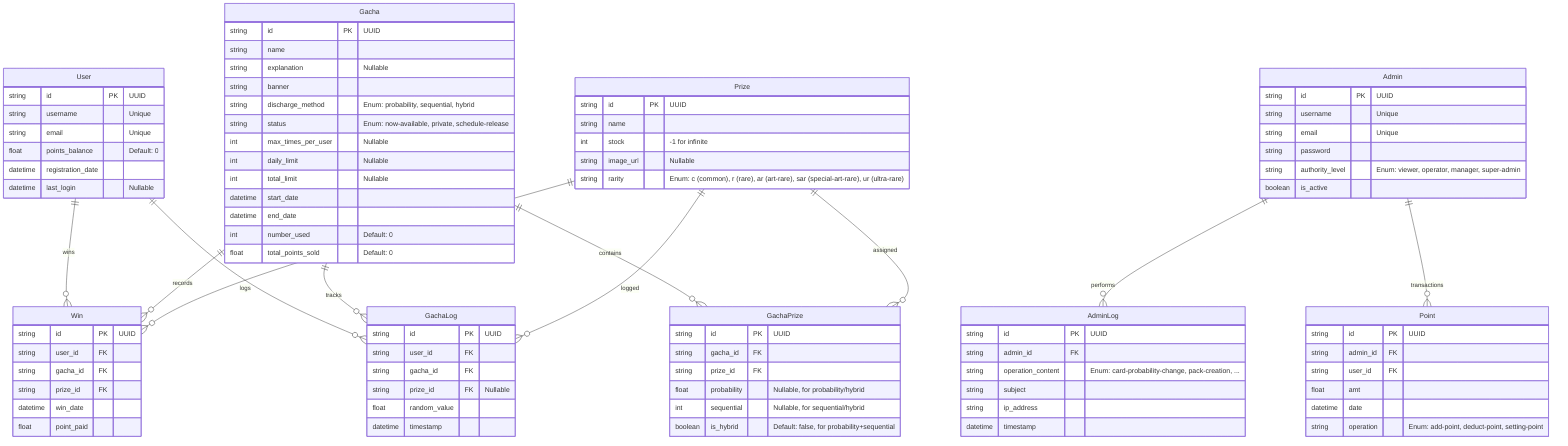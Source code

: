 erDiagram
    User ||--o{ Win : wins
    User ||--o{ GachaLog : logs
    Gacha ||--o{ Win : records
    Gacha ||--o{ GachaPrize : contains
    Gacha ||--o{ GachaLog : tracks
    Prize ||--o{ Win : awarded
    Prize ||--o{ GachaPrize : assigned
    Prize ||--o{ GachaLog : logged
    Admin ||--o{ AdminLog : performs
    Admin ||--o{ Point : transactions


    User {
        string id PK "UUID"
        string username "Unique"
        string email "Unique"
        float points_balance "Default: 0"
        datetime registration_date
        datetime last_login "Nullable"
    }

    Gacha {
        string id PK "UUID"
        string name
        string explanation "Nullable"
        string banner
        string discharge_method "Enum: probability, sequential, hybrid"
        string status "Enum: now-available, private, schedule-release"
        int max_times_per_user "Nullable"
        int daily_limit "Nullable"
        int total_limit "Nullable"
        datetime start_date
        datetime end_date
        int number_used "Default: 0"
        float total_points_sold "Default: 0"
    }

    Prize {
        string id PK "UUID"
        string name
        int stock "-1 for infinite"
        string image_url "Nullable"
        string rarity "Enum: c (common), r (rare), ar (art-rare), sar (special-art-rare), ur (ultra-rare)"
    }

    GachaPrize {
        string id PK "UUID"
        string gacha_id FK
        string prize_id FK
        float probability "Nullable, for probability/hybrid"
        int sequential "Nullable, for sequential/hybrid"
        boolean is_hybrid "Default: false, for probability+sequential"
    }

    Win {
        string id PK "UUID"
        string user_id FK
        string gacha_id FK
        string prize_id FK
        datetime win_date
        float point_paid
    }

    Admin {
        string id PK "UUID"
        string username "Unique"
        string email "Unique"
        string password
        string authority_level "Enum: viewer, operator, manager, super-admin"
        boolean is_active
    }

    AdminLog {
        string id PK "UUID"
        string admin_id FK
        string operation_content "Enum: card-probability-change, pack-creation, ..."
        string subject
        string ip_address
        datetime timestamp
    }

    GachaLog {
        string id PK "UUID"
        string user_id FK
        string gacha_id FK
        string prize_id FK "Nullable"
        float random_value
        datetime timestamp
    }

    Point {
        string id PK "UUID"
        string admin_id FK
        string user_id FK
        float amt
        datetime date
        string operation "Enum: add-point, deduct-point, setting-point"
    }